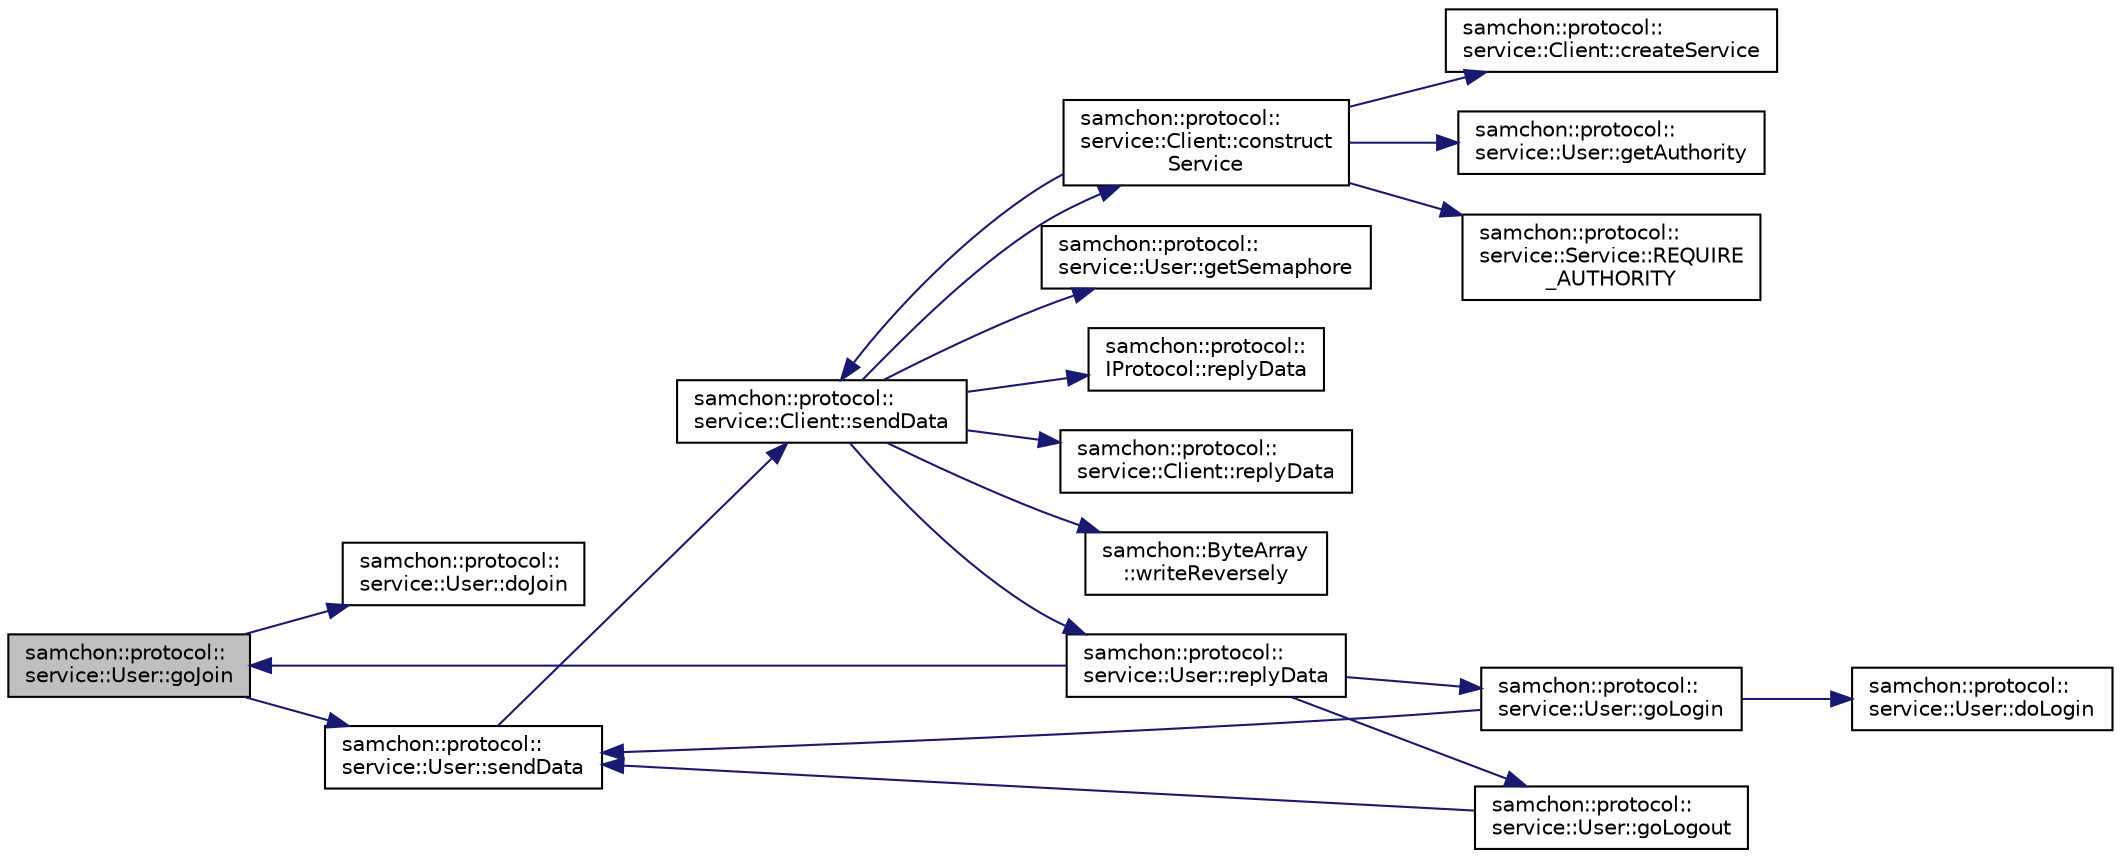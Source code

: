 digraph "samchon::protocol::service::User::goJoin"
{
  edge [fontname="Helvetica",fontsize="10",labelfontname="Helvetica",labelfontsize="10"];
  node [fontname="Helvetica",fontsize="10",shape=record];
  rankdir="LR";
  Node1 [label="samchon::protocol::\lservice::User::goJoin",height=0.2,width=0.4,color="black", fillcolor="grey75", style="filled", fontcolor="black"];
  Node1 -> Node2 [color="midnightblue",fontsize="10",style="solid",fontname="Helvetica"];
  Node2 [label="samchon::protocol::\lservice::User::doJoin",height=0.2,width=0.4,color="black", fillcolor="white", style="filled",URL="$df/d87/classsamchon_1_1protocol_1_1service_1_1User.html#a2309ee001cb745e459059e2b2851db5f",tooltip="Join and returns whether success. "];
  Node1 -> Node3 [color="midnightblue",fontsize="10",style="solid",fontname="Helvetica"];
  Node3 [label="samchon::protocol::\lservice::User::sendData",height=0.2,width=0.4,color="black", fillcolor="white", style="filled",URL="$df/d87/classsamchon_1_1protocol_1_1service_1_1User.html#a4587887539af19e7e647d452107b2c03",tooltip="Send a message. "];
  Node3 -> Node4 [color="midnightblue",fontsize="10",style="solid",fontname="Helvetica"];
  Node4 [label="samchon::protocol::\lservice::Client::sendData",height=0.2,width=0.4,color="black", fillcolor="white", style="filled",URL="$df/d31/classsamchon_1_1protocol_1_1service_1_1Client.html#ac4852bf9ea2a070f3940ec7ed4d3dc6a",tooltip="Send Invoke message to (physical) client. "];
  Node4 -> Node5 [color="midnightblue",fontsize="10",style="solid",fontname="Helvetica"];
  Node5 [label="samchon::protocol::\lservice::Client::construct\lService",height=0.2,width=0.4,color="black", fillcolor="white", style="filled",URL="$df/d31/classsamchon_1_1protocol_1_1service_1_1Client.html#a292737005aa6820224c721023611d875",tooltip="Construct Service. "];
  Node5 -> Node6 [color="midnightblue",fontsize="10",style="solid",fontname="Helvetica"];
  Node6 [label="samchon::protocol::\lservice::Client::createService",height=0.2,width=0.4,color="black", fillcolor="white", style="filled",URL="$df/d31/classsamchon_1_1protocol_1_1service_1_1Client.html#a60976245ffe46eca2f40d55bf4304fa4",tooltip="Factory method of Service. "];
  Node5 -> Node7 [color="midnightblue",fontsize="10",style="solid",fontname="Helvetica"];
  Node7 [label="samchon::protocol::\lservice::User::getAuthority",height=0.2,width=0.4,color="black", fillcolor="white", style="filled",URL="$df/d87/classsamchon_1_1protocol_1_1service_1_1User.html#a9ec6f86c233412fcf8f1acd77374a285",tooltip="Get authority of user. "];
  Node5 -> Node8 [color="midnightblue",fontsize="10",style="solid",fontname="Helvetica"];
  Node8 [label="samchon::protocol::\lservice::Service::REQUIRE\l_AUTHORITY",height=0.2,width=0.4,color="black", fillcolor="white", style="filled",URL="$d6/df3/classsamchon_1_1protocol_1_1service_1_1Service.html#aad91285df95f15c577b8beca3a2da319",tooltip="Required authority to access the service. "];
  Node5 -> Node4 [color="midnightblue",fontsize="10",style="solid",fontname="Helvetica"];
  Node4 -> Node9 [color="midnightblue",fontsize="10",style="solid",fontname="Helvetica"];
  Node9 [label="samchon::protocol::\lservice::User::getSemaphore",height=0.2,width=0.4,color="black", fillcolor="white", style="filled",URL="$df/d87/classsamchon_1_1protocol_1_1service_1_1User.html#a767d90822ce32f0e6d33eff482e4f20d",tooltip="Get semaphore. "];
  Node4 -> Node10 [color="midnightblue",fontsize="10",style="solid",fontname="Helvetica"];
  Node10 [label="samchon::protocol::\lIProtocol::replyData",height=0.2,width=0.4,color="black", fillcolor="white", style="filled",URL="$d4/dcf/classsamchon_1_1protocol_1_1IProtocol.html#a6760c7213201af3ad99e48808d46ccfb",tooltip="Reply a message. "];
  Node4 -> Node11 [color="midnightblue",fontsize="10",style="solid",fontname="Helvetica"];
  Node11 [label="samchon::protocol::\lservice::Client::replyData",height=0.2,width=0.4,color="black", fillcolor="white", style="filled",URL="$df/d31/classsamchon_1_1protocol_1_1service_1_1Client.html#a7eee8eebee94b0d956af2250e93d93b0",tooltip="Reply Invoke message from (physical) client. "];
  Node4 -> Node12 [color="midnightblue",fontsize="10",style="solid",fontname="Helvetica"];
  Node12 [label="samchon::protocol::\lservice::User::replyData",height=0.2,width=0.4,color="black", fillcolor="white", style="filled",URL="$df/d87/classsamchon_1_1protocol_1_1service_1_1User.html#ab4e88592466db9b3805887e701b1fb65",tooltip="Reply a message. "];
  Node12 -> Node13 [color="midnightblue",fontsize="10",style="solid",fontname="Helvetica"];
  Node13 [label="samchon::protocol::\lservice::User::goLogin",height=0.2,width=0.4,color="black", fillcolor="white", style="filled",URL="$df/d87/classsamchon_1_1protocol_1_1service_1_1User.html#a14900b68dc5c3c373257d17cd0f8835b",tooltip="Log-in. "];
  Node13 -> Node14 [color="midnightblue",fontsize="10",style="solid",fontname="Helvetica"];
  Node14 [label="samchon::protocol::\lservice::User::doLogin",height=0.2,width=0.4,color="black", fillcolor="white", style="filled",URL="$df/d87/classsamchon_1_1protocol_1_1service_1_1User.html#a243e6d6c087b5f52be98137a7a8fd829",tooltip="Login and return whether success. "];
  Node13 -> Node3 [color="midnightblue",fontsize="10",style="solid",fontname="Helvetica"];
  Node12 -> Node1 [color="midnightblue",fontsize="10",style="solid",fontname="Helvetica"];
  Node12 -> Node15 [color="midnightblue",fontsize="10",style="solid",fontname="Helvetica"];
  Node15 [label="samchon::protocol::\lservice::User::goLogout",height=0.2,width=0.4,color="black", fillcolor="white", style="filled",URL="$df/d87/classsamchon_1_1protocol_1_1service_1_1User.html#ad584b485b5980521e8f56f09b705faab",tooltip="Log-out. "];
  Node15 -> Node3 [color="midnightblue",fontsize="10",style="solid",fontname="Helvetica"];
  Node4 -> Node16 [color="midnightblue",fontsize="10",style="solid",fontname="Helvetica"];
  Node16 [label="samchon::ByteArray\l::writeReversely",height=0.2,width=0.4,color="black", fillcolor="white", style="filled",URL="$dc/d37/classsamchon_1_1ByteArray.html#ac1d31bd01ba43c7d72ac812d7b630ea1",tooltip="Write a data. "];
}
